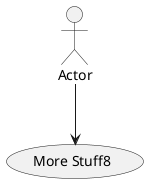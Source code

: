 @startuml


usecase "More Stuff8" as MoreStuff8

Actor "Actor" as Actor

Actor --> MoreStuff8



@enduml
